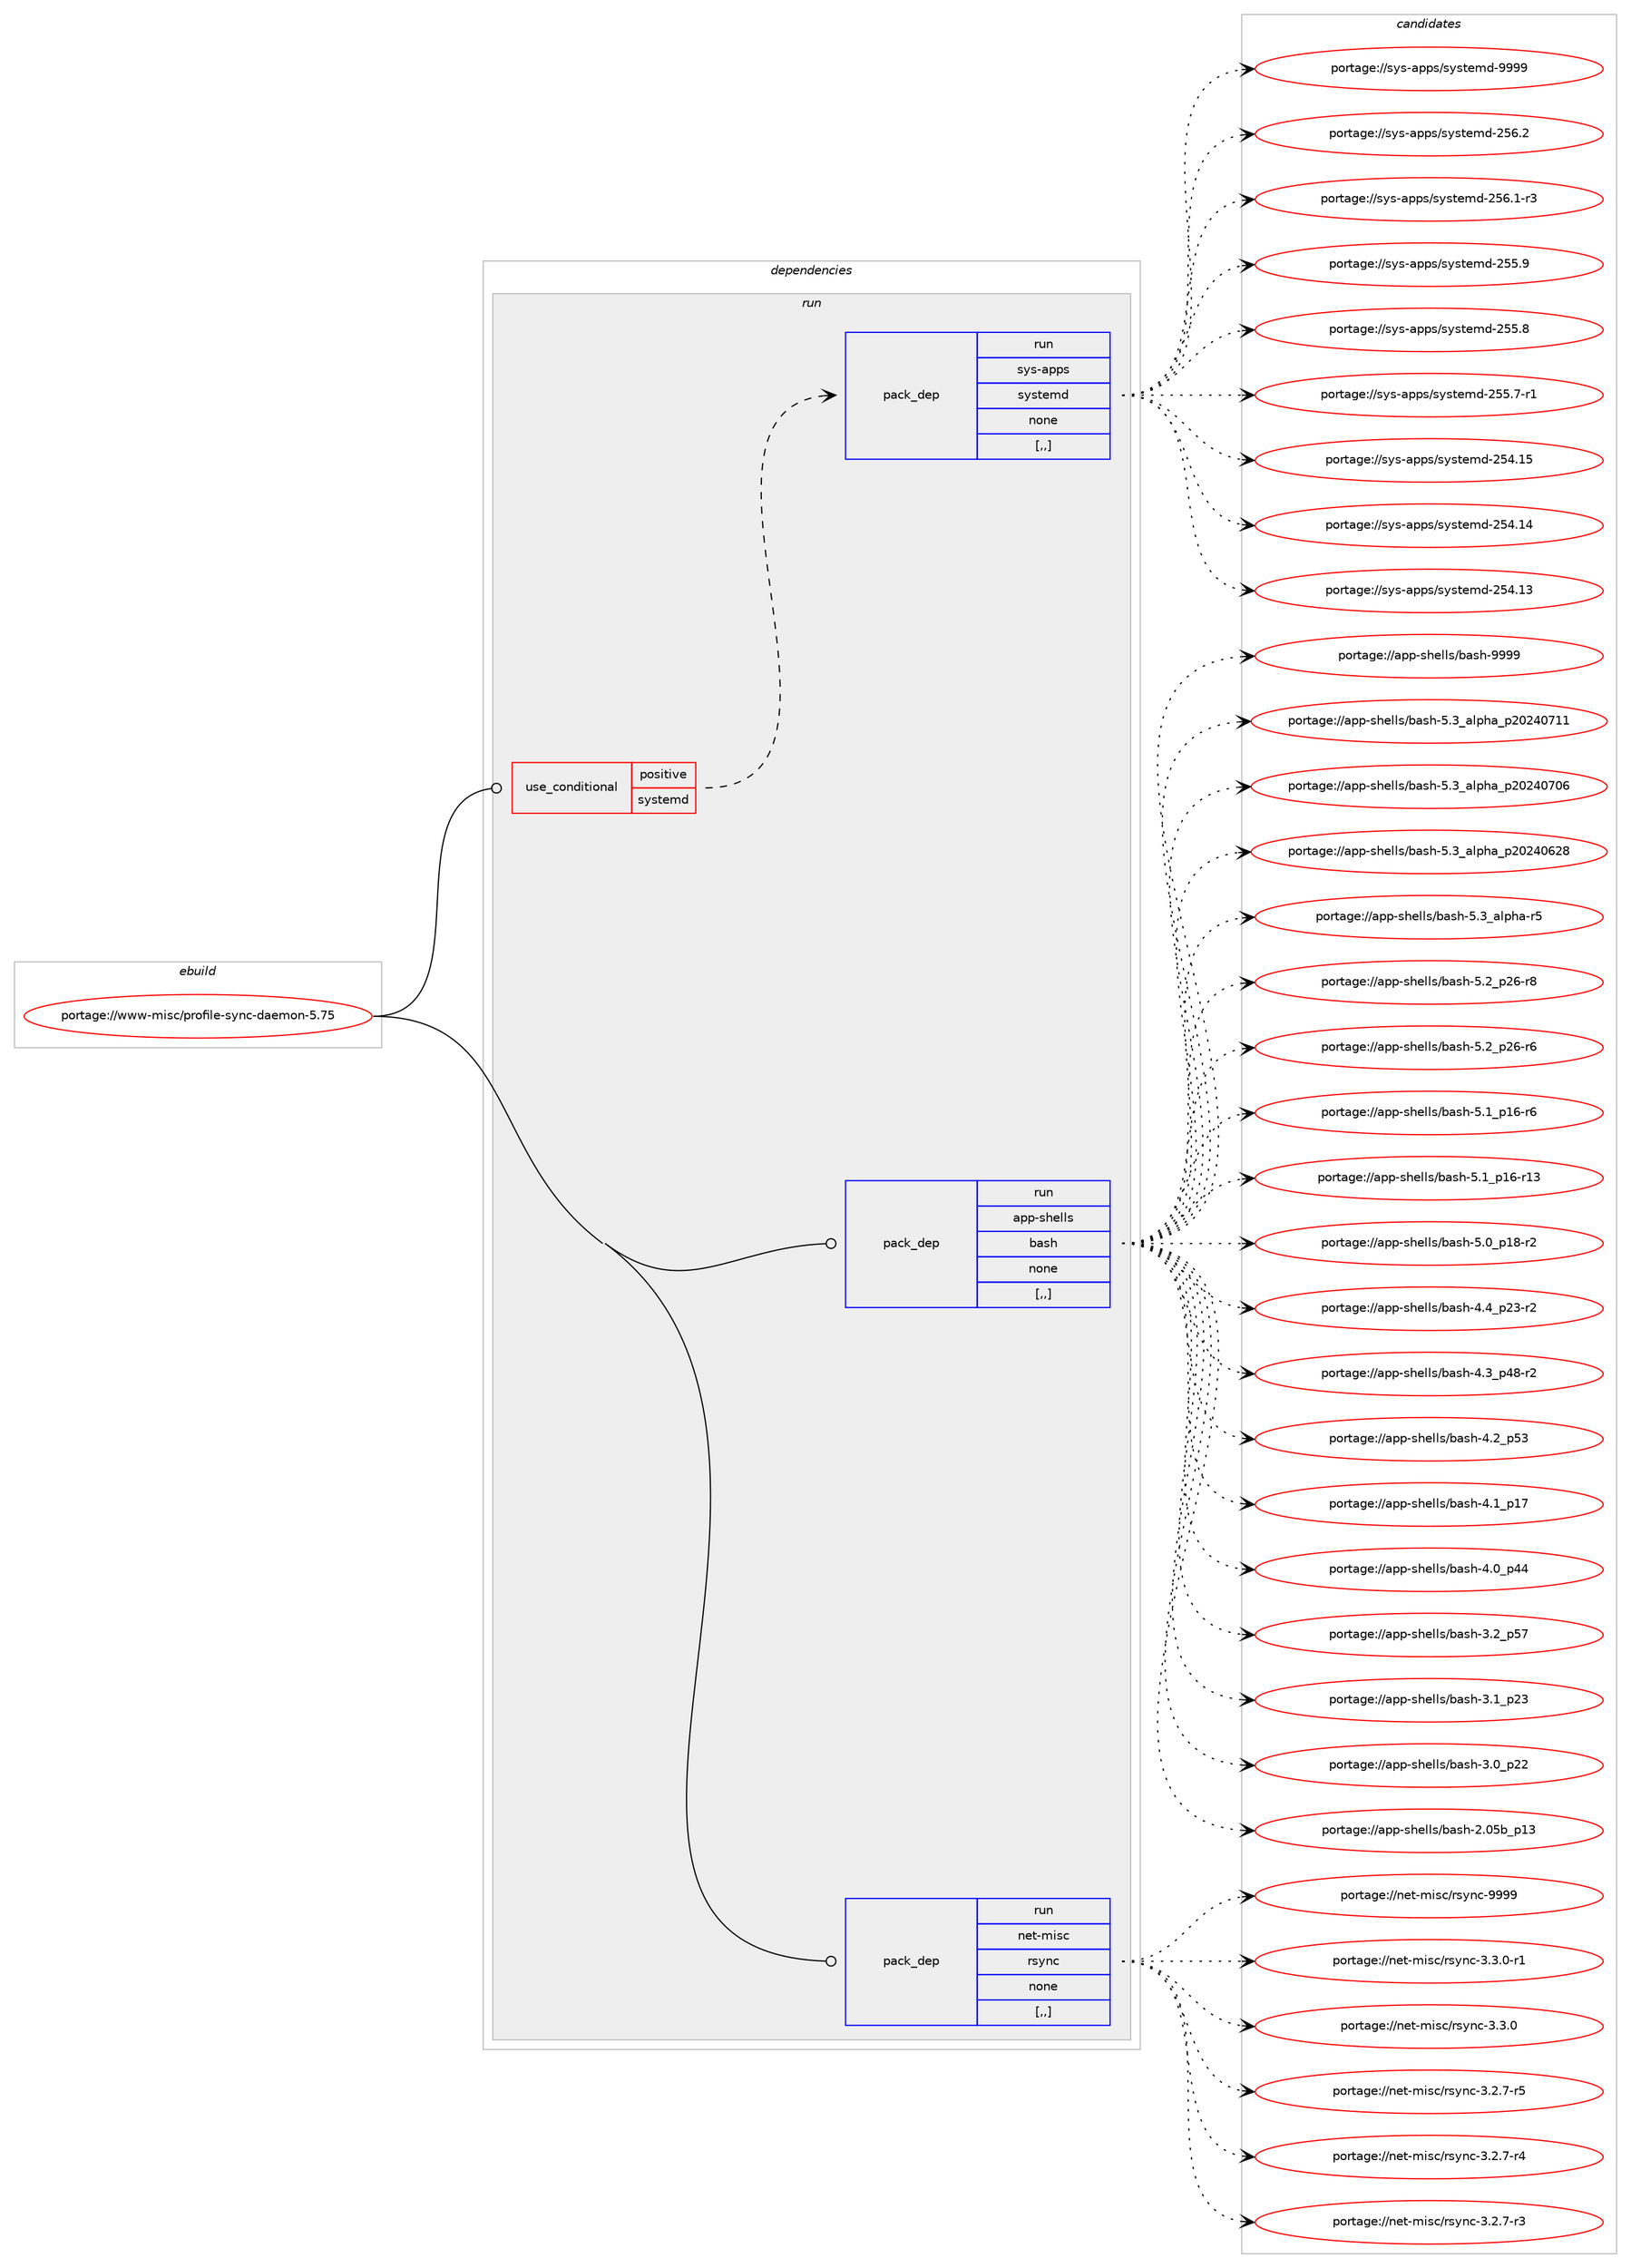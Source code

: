 digraph prolog {

# *************
# Graph options
# *************

newrank=true;
concentrate=true;
compound=true;
graph [rankdir=LR,fontname=Helvetica,fontsize=10,ranksep=1.5];#, ranksep=2.5, nodesep=0.2];
edge  [arrowhead=vee];
node  [fontname=Helvetica,fontsize=10];

# **********
# The ebuild
# **********

subgraph cluster_leftcol {
color=gray;
label=<<i>ebuild</i>>;
id [label="portage://www-misc/profile-sync-daemon-5.75", color=red, width=4, href="../www-misc/profile-sync-daemon-5.75.svg"];
}

# ****************
# The dependencies
# ****************

subgraph cluster_midcol {
color=gray;
label=<<i>dependencies</i>>;
subgraph cluster_compile {
fillcolor="#eeeeee";
style=filled;
label=<<i>compile</i>>;
}
subgraph cluster_compileandrun {
fillcolor="#eeeeee";
style=filled;
label=<<i>compile and run</i>>;
}
subgraph cluster_run {
fillcolor="#eeeeee";
style=filled;
label=<<i>run</i>>;
subgraph cond119638 {
dependency449658 [label=<<TABLE BORDER="0" CELLBORDER="1" CELLSPACING="0" CELLPADDING="4"><TR><TD ROWSPAN="3" CELLPADDING="10">use_conditional</TD></TR><TR><TD>positive</TD></TR><TR><TD>systemd</TD></TR></TABLE>>, shape=none, color=red];
subgraph pack326668 {
dependency449659 [label=<<TABLE BORDER="0" CELLBORDER="1" CELLSPACING="0" CELLPADDING="4" WIDTH="220"><TR><TD ROWSPAN="6" CELLPADDING="30">pack_dep</TD></TR><TR><TD WIDTH="110">run</TD></TR><TR><TD>sys-apps</TD></TR><TR><TD>systemd</TD></TR><TR><TD>none</TD></TR><TR><TD>[,,]</TD></TR></TABLE>>, shape=none, color=blue];
}
dependency449658:e -> dependency449659:w [weight=20,style="dashed",arrowhead="vee"];
}
id:e -> dependency449658:w [weight=20,style="solid",arrowhead="odot"];
subgraph pack326669 {
dependency449660 [label=<<TABLE BORDER="0" CELLBORDER="1" CELLSPACING="0" CELLPADDING="4" WIDTH="220"><TR><TD ROWSPAN="6" CELLPADDING="30">pack_dep</TD></TR><TR><TD WIDTH="110">run</TD></TR><TR><TD>app-shells</TD></TR><TR><TD>bash</TD></TR><TR><TD>none</TD></TR><TR><TD>[,,]</TD></TR></TABLE>>, shape=none, color=blue];
}
id:e -> dependency449660:w [weight=20,style="solid",arrowhead="odot"];
subgraph pack326670 {
dependency449661 [label=<<TABLE BORDER="0" CELLBORDER="1" CELLSPACING="0" CELLPADDING="4" WIDTH="220"><TR><TD ROWSPAN="6" CELLPADDING="30">pack_dep</TD></TR><TR><TD WIDTH="110">run</TD></TR><TR><TD>net-misc</TD></TR><TR><TD>rsync</TD></TR><TR><TD>none</TD></TR><TR><TD>[,,]</TD></TR></TABLE>>, shape=none, color=blue];
}
id:e -> dependency449661:w [weight=20,style="solid",arrowhead="odot"];
}
}

# **************
# The candidates
# **************

subgraph cluster_choices {
rank=same;
color=gray;
label=<<i>candidates</i>>;

subgraph choice326668 {
color=black;
nodesep=1;
choice1151211154597112112115471151211151161011091004557575757 [label="portage://sys-apps/systemd-9999", color=red, width=4,href="../sys-apps/systemd-9999.svg"];
choice115121115459711211211547115121115116101109100455053544650 [label="portage://sys-apps/systemd-256.2", color=red, width=4,href="../sys-apps/systemd-256.2.svg"];
choice1151211154597112112115471151211151161011091004550535446494511451 [label="portage://sys-apps/systemd-256.1-r3", color=red, width=4,href="../sys-apps/systemd-256.1-r3.svg"];
choice115121115459711211211547115121115116101109100455053534657 [label="portage://sys-apps/systemd-255.9", color=red, width=4,href="../sys-apps/systemd-255.9.svg"];
choice115121115459711211211547115121115116101109100455053534656 [label="portage://sys-apps/systemd-255.8", color=red, width=4,href="../sys-apps/systemd-255.8.svg"];
choice1151211154597112112115471151211151161011091004550535346554511449 [label="portage://sys-apps/systemd-255.7-r1", color=red, width=4,href="../sys-apps/systemd-255.7-r1.svg"];
choice11512111545971121121154711512111511610110910045505352464953 [label="portage://sys-apps/systemd-254.15", color=red, width=4,href="../sys-apps/systemd-254.15.svg"];
choice11512111545971121121154711512111511610110910045505352464952 [label="portage://sys-apps/systemd-254.14", color=red, width=4,href="../sys-apps/systemd-254.14.svg"];
choice11512111545971121121154711512111511610110910045505352464951 [label="portage://sys-apps/systemd-254.13", color=red, width=4,href="../sys-apps/systemd-254.13.svg"];
dependency449659:e -> choice1151211154597112112115471151211151161011091004557575757:w [style=dotted,weight="100"];
dependency449659:e -> choice115121115459711211211547115121115116101109100455053544650:w [style=dotted,weight="100"];
dependency449659:e -> choice1151211154597112112115471151211151161011091004550535446494511451:w [style=dotted,weight="100"];
dependency449659:e -> choice115121115459711211211547115121115116101109100455053534657:w [style=dotted,weight="100"];
dependency449659:e -> choice115121115459711211211547115121115116101109100455053534656:w [style=dotted,weight="100"];
dependency449659:e -> choice1151211154597112112115471151211151161011091004550535346554511449:w [style=dotted,weight="100"];
dependency449659:e -> choice11512111545971121121154711512111511610110910045505352464953:w [style=dotted,weight="100"];
dependency449659:e -> choice11512111545971121121154711512111511610110910045505352464952:w [style=dotted,weight="100"];
dependency449659:e -> choice11512111545971121121154711512111511610110910045505352464951:w [style=dotted,weight="100"];
}
subgraph choice326669 {
color=black;
nodesep=1;
choice97112112451151041011081081154798971151044557575757 [label="portage://app-shells/bash-9999", color=red, width=4,href="../app-shells/bash-9999.svg"];
choice971121124511510410110810811547989711510445534651959710811210497951125048505248554949 [label="portage://app-shells/bash-5.3_alpha_p20240711", color=red, width=4,href="../app-shells/bash-5.3_alpha_p20240711.svg"];
choice971121124511510410110810811547989711510445534651959710811210497951125048505248554854 [label="portage://app-shells/bash-5.3_alpha_p20240706", color=red, width=4,href="../app-shells/bash-5.3_alpha_p20240706.svg"];
choice971121124511510410110810811547989711510445534651959710811210497951125048505248545056 [label="portage://app-shells/bash-5.3_alpha_p20240628", color=red, width=4,href="../app-shells/bash-5.3_alpha_p20240628.svg"];
choice9711211245115104101108108115479897115104455346519597108112104974511453 [label="portage://app-shells/bash-5.3_alpha-r5", color=red, width=4,href="../app-shells/bash-5.3_alpha-r5.svg"];
choice9711211245115104101108108115479897115104455346509511250544511456 [label="portage://app-shells/bash-5.2_p26-r8", color=red, width=4,href="../app-shells/bash-5.2_p26-r8.svg"];
choice9711211245115104101108108115479897115104455346509511250544511454 [label="portage://app-shells/bash-5.2_p26-r6", color=red, width=4,href="../app-shells/bash-5.2_p26-r6.svg"];
choice9711211245115104101108108115479897115104455346499511249544511454 [label="portage://app-shells/bash-5.1_p16-r6", color=red, width=4,href="../app-shells/bash-5.1_p16-r6.svg"];
choice971121124511510410110810811547989711510445534649951124954451144951 [label="portage://app-shells/bash-5.1_p16-r13", color=red, width=4,href="../app-shells/bash-5.1_p16-r13.svg"];
choice9711211245115104101108108115479897115104455346489511249564511450 [label="portage://app-shells/bash-5.0_p18-r2", color=red, width=4,href="../app-shells/bash-5.0_p18-r2.svg"];
choice9711211245115104101108108115479897115104455246529511250514511450 [label="portage://app-shells/bash-4.4_p23-r2", color=red, width=4,href="../app-shells/bash-4.4_p23-r2.svg"];
choice9711211245115104101108108115479897115104455246519511252564511450 [label="portage://app-shells/bash-4.3_p48-r2", color=red, width=4,href="../app-shells/bash-4.3_p48-r2.svg"];
choice971121124511510410110810811547989711510445524650951125351 [label="portage://app-shells/bash-4.2_p53", color=red, width=4,href="../app-shells/bash-4.2_p53.svg"];
choice971121124511510410110810811547989711510445524649951124955 [label="portage://app-shells/bash-4.1_p17", color=red, width=4,href="../app-shells/bash-4.1_p17.svg"];
choice971121124511510410110810811547989711510445524648951125252 [label="portage://app-shells/bash-4.0_p44", color=red, width=4,href="../app-shells/bash-4.0_p44.svg"];
choice971121124511510410110810811547989711510445514650951125355 [label="portage://app-shells/bash-3.2_p57", color=red, width=4,href="../app-shells/bash-3.2_p57.svg"];
choice971121124511510410110810811547989711510445514649951125051 [label="portage://app-shells/bash-3.1_p23", color=red, width=4,href="../app-shells/bash-3.1_p23.svg"];
choice971121124511510410110810811547989711510445514648951125050 [label="portage://app-shells/bash-3.0_p22", color=red, width=4,href="../app-shells/bash-3.0_p22.svg"];
choice9711211245115104101108108115479897115104455046485398951124951 [label="portage://app-shells/bash-2.05b_p13", color=red, width=4,href="../app-shells/bash-2.05b_p13.svg"];
dependency449660:e -> choice97112112451151041011081081154798971151044557575757:w [style=dotted,weight="100"];
dependency449660:e -> choice971121124511510410110810811547989711510445534651959710811210497951125048505248554949:w [style=dotted,weight="100"];
dependency449660:e -> choice971121124511510410110810811547989711510445534651959710811210497951125048505248554854:w [style=dotted,weight="100"];
dependency449660:e -> choice971121124511510410110810811547989711510445534651959710811210497951125048505248545056:w [style=dotted,weight="100"];
dependency449660:e -> choice9711211245115104101108108115479897115104455346519597108112104974511453:w [style=dotted,weight="100"];
dependency449660:e -> choice9711211245115104101108108115479897115104455346509511250544511456:w [style=dotted,weight="100"];
dependency449660:e -> choice9711211245115104101108108115479897115104455346509511250544511454:w [style=dotted,weight="100"];
dependency449660:e -> choice9711211245115104101108108115479897115104455346499511249544511454:w [style=dotted,weight="100"];
dependency449660:e -> choice971121124511510410110810811547989711510445534649951124954451144951:w [style=dotted,weight="100"];
dependency449660:e -> choice9711211245115104101108108115479897115104455346489511249564511450:w [style=dotted,weight="100"];
dependency449660:e -> choice9711211245115104101108108115479897115104455246529511250514511450:w [style=dotted,weight="100"];
dependency449660:e -> choice9711211245115104101108108115479897115104455246519511252564511450:w [style=dotted,weight="100"];
dependency449660:e -> choice971121124511510410110810811547989711510445524650951125351:w [style=dotted,weight="100"];
dependency449660:e -> choice971121124511510410110810811547989711510445524649951124955:w [style=dotted,weight="100"];
dependency449660:e -> choice971121124511510410110810811547989711510445524648951125252:w [style=dotted,weight="100"];
dependency449660:e -> choice971121124511510410110810811547989711510445514650951125355:w [style=dotted,weight="100"];
dependency449660:e -> choice971121124511510410110810811547989711510445514649951125051:w [style=dotted,weight="100"];
dependency449660:e -> choice971121124511510410110810811547989711510445514648951125050:w [style=dotted,weight="100"];
dependency449660:e -> choice9711211245115104101108108115479897115104455046485398951124951:w [style=dotted,weight="100"];
}
subgraph choice326670 {
color=black;
nodesep=1;
choice110101116451091051159947114115121110994557575757 [label="portage://net-misc/rsync-9999", color=red, width=4,href="../net-misc/rsync-9999.svg"];
choice110101116451091051159947114115121110994551465146484511449 [label="portage://net-misc/rsync-3.3.0-r1", color=red, width=4,href="../net-misc/rsync-3.3.0-r1.svg"];
choice11010111645109105115994711411512111099455146514648 [label="portage://net-misc/rsync-3.3.0", color=red, width=4,href="../net-misc/rsync-3.3.0.svg"];
choice110101116451091051159947114115121110994551465046554511453 [label="portage://net-misc/rsync-3.2.7-r5", color=red, width=4,href="../net-misc/rsync-3.2.7-r5.svg"];
choice110101116451091051159947114115121110994551465046554511452 [label="portage://net-misc/rsync-3.2.7-r4", color=red, width=4,href="../net-misc/rsync-3.2.7-r4.svg"];
choice110101116451091051159947114115121110994551465046554511451 [label="portage://net-misc/rsync-3.2.7-r3", color=red, width=4,href="../net-misc/rsync-3.2.7-r3.svg"];
dependency449661:e -> choice110101116451091051159947114115121110994557575757:w [style=dotted,weight="100"];
dependency449661:e -> choice110101116451091051159947114115121110994551465146484511449:w [style=dotted,weight="100"];
dependency449661:e -> choice11010111645109105115994711411512111099455146514648:w [style=dotted,weight="100"];
dependency449661:e -> choice110101116451091051159947114115121110994551465046554511453:w [style=dotted,weight="100"];
dependency449661:e -> choice110101116451091051159947114115121110994551465046554511452:w [style=dotted,weight="100"];
dependency449661:e -> choice110101116451091051159947114115121110994551465046554511451:w [style=dotted,weight="100"];
}
}

}
